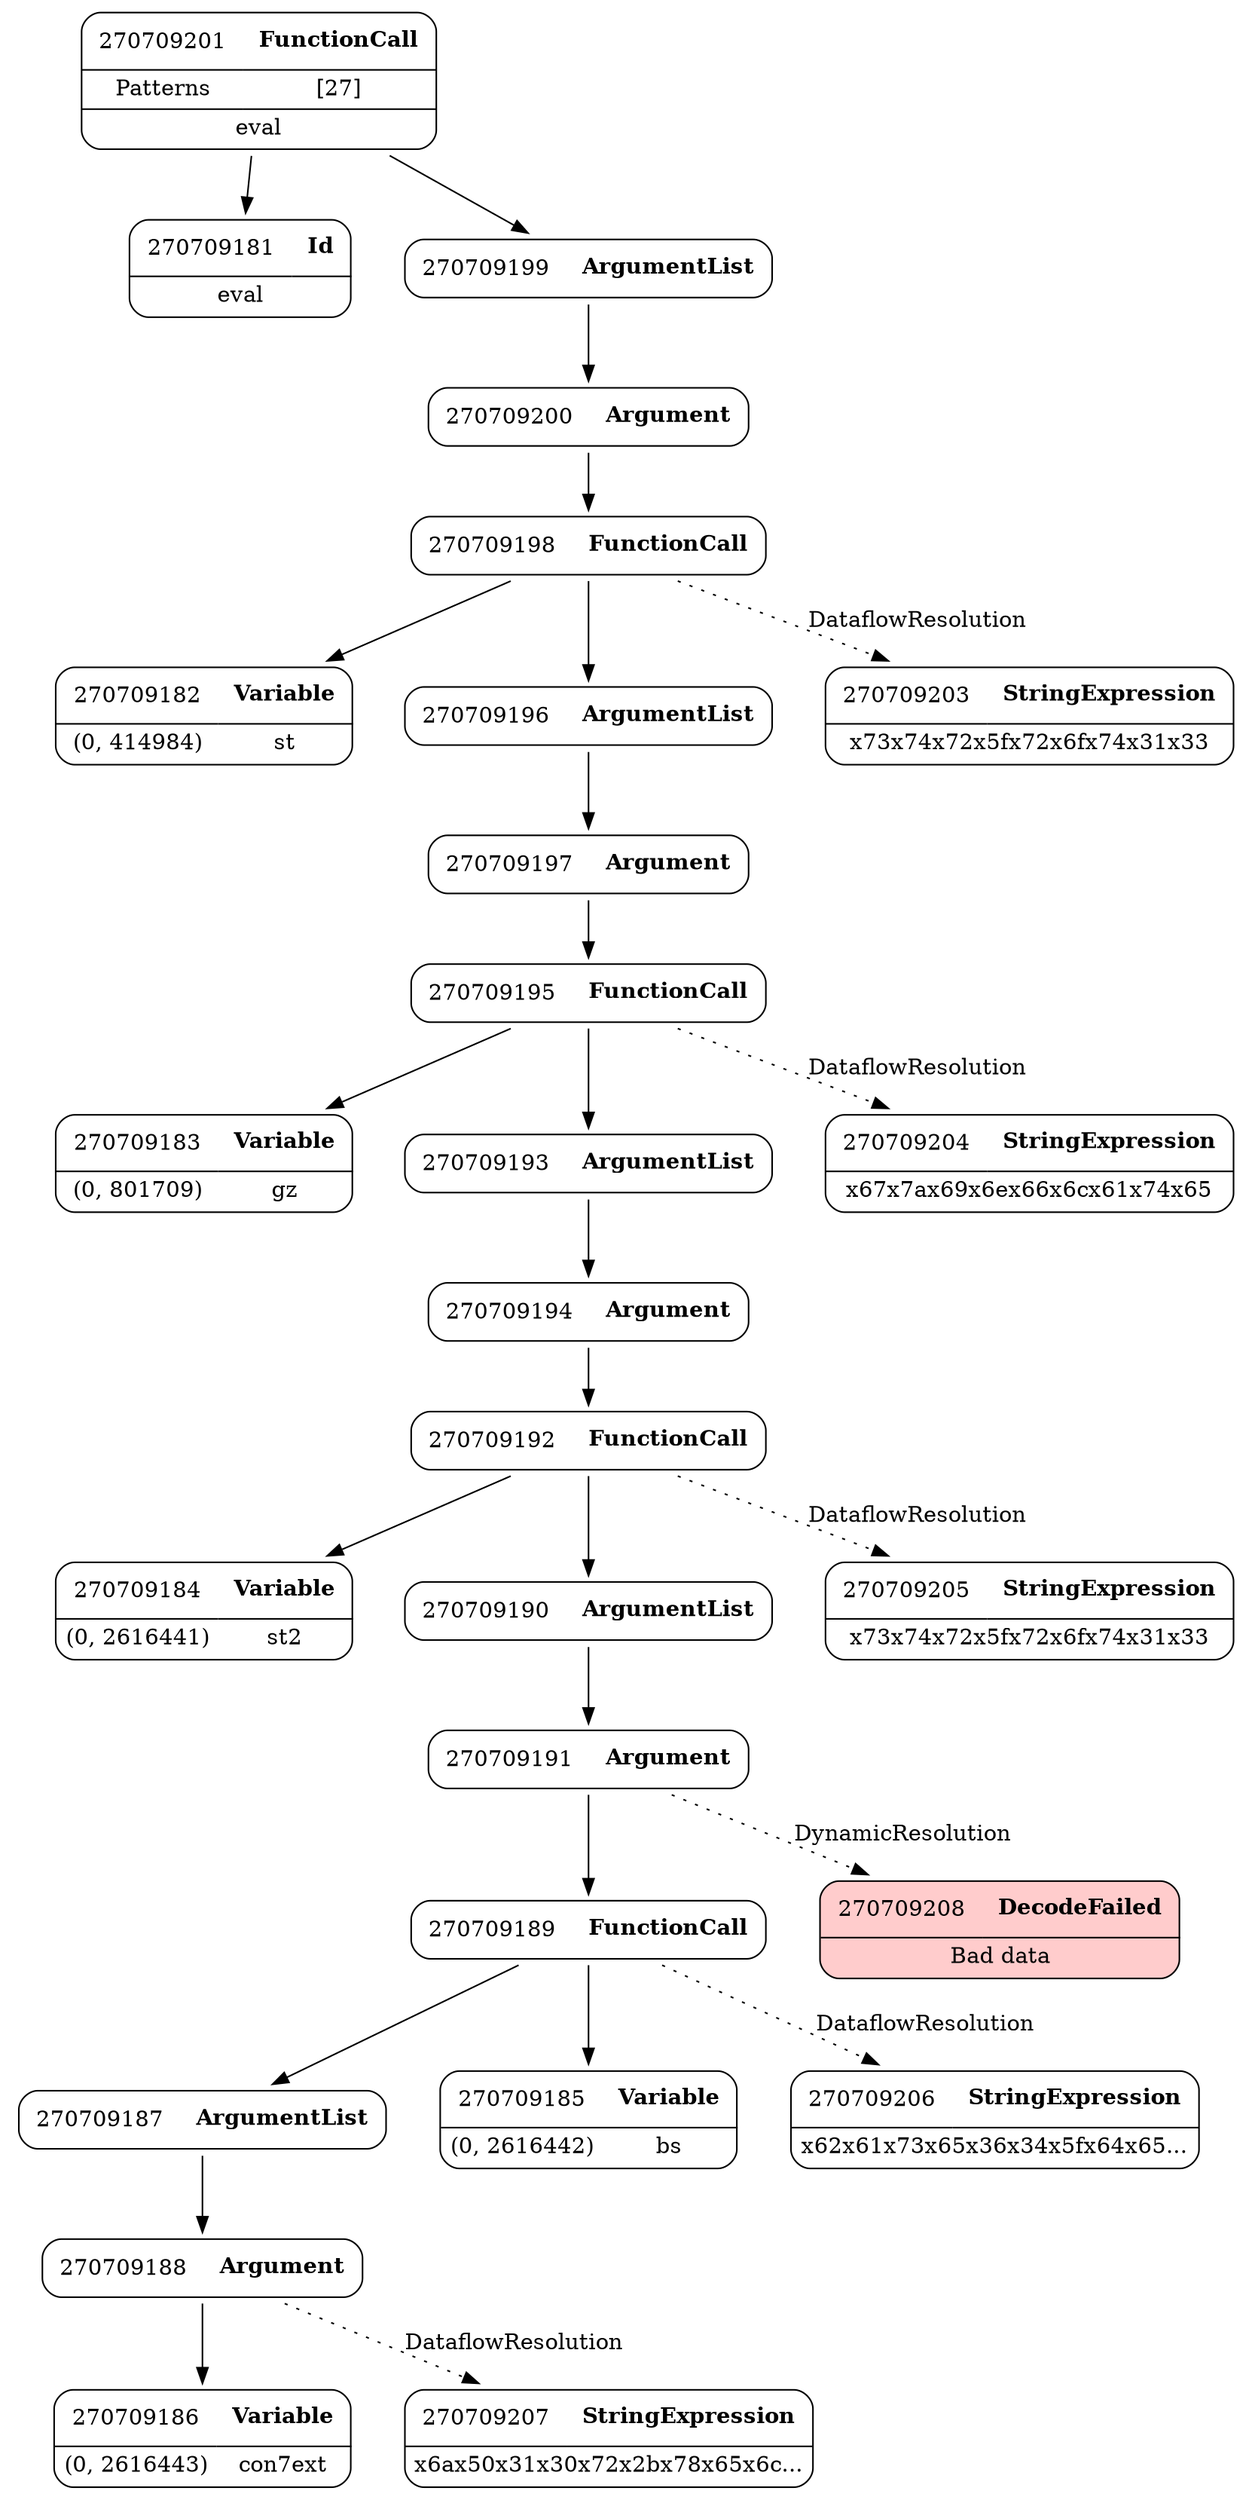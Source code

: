 digraph ast {
node [shape=none];
270709182 [label=<<TABLE border='1' cellspacing='0' cellpadding='10' style='rounded' ><TR><TD border='0'>270709182</TD><TD border='0'><B>Variable</B></TD></TR><HR/><TR><TD border='0' cellpadding='5'>(0, 414984)</TD><TD border='0' cellpadding='5'>st</TD></TR></TABLE>>];
270709183 [label=<<TABLE border='1' cellspacing='0' cellpadding='10' style='rounded' ><TR><TD border='0'>270709183</TD><TD border='0'><B>Variable</B></TD></TR><HR/><TR><TD border='0' cellpadding='5'>(0, 801709)</TD><TD border='0' cellpadding='5'>gz</TD></TR></TABLE>>];
270709181 [label=<<TABLE border='1' cellspacing='0' cellpadding='10' style='rounded' ><TR><TD border='0'>270709181</TD><TD border='0'><B>Id</B></TD></TR><HR/><TR><TD border='0' cellpadding='5' colspan='2'>eval</TD></TR></TABLE>>];
270709186 [label=<<TABLE border='1' cellspacing='0' cellpadding='10' style='rounded' ><TR><TD border='0'>270709186</TD><TD border='0'><B>Variable</B></TD></TR><HR/><TR><TD border='0' cellpadding='5'>(0, 2616443)</TD><TD border='0' cellpadding='5'>con7ext</TD></TR></TABLE>>];
270709187 [label=<<TABLE border='1' cellspacing='0' cellpadding='10' style='rounded' ><TR><TD border='0'>270709187</TD><TD border='0'><B>ArgumentList</B></TD></TR></TABLE>>];
270709187 -> 270709188 [weight=2];
270709184 [label=<<TABLE border='1' cellspacing='0' cellpadding='10' style='rounded' ><TR><TD border='0'>270709184</TD><TD border='0'><B>Variable</B></TD></TR><HR/><TR><TD border='0' cellpadding='5'>(0, 2616441)</TD><TD border='0' cellpadding='5'>st2</TD></TR></TABLE>>];
270709185 [label=<<TABLE border='1' cellspacing='0' cellpadding='10' style='rounded' ><TR><TD border='0'>270709185</TD><TD border='0'><B>Variable</B></TD></TR><HR/><TR><TD border='0' cellpadding='5'>(0, 2616442)</TD><TD border='0' cellpadding='5'>bs</TD></TR></TABLE>>];
270709190 [label=<<TABLE border='1' cellspacing='0' cellpadding='10' style='rounded' ><TR><TD border='0'>270709190</TD><TD border='0'><B>ArgumentList</B></TD></TR></TABLE>>];
270709190 -> 270709191 [weight=2];
270709191 [label=<<TABLE border='1' cellspacing='0' cellpadding='10' style='rounded' ><TR><TD border='0'>270709191</TD><TD border='0'><B>Argument</B></TD></TR></TABLE>>];
270709191 -> 270709189 [weight=2];
270709191 -> 270709208 [style=dotted,label=DynamicResolution];
270709188 [label=<<TABLE border='1' cellspacing='0' cellpadding='10' style='rounded' ><TR><TD border='0'>270709188</TD><TD border='0'><B>Argument</B></TD></TR></TABLE>>];
270709188 -> 270709186 [weight=2];
270709188 -> 270709207 [style=dotted,label=DataflowResolution];
270709189 [label=<<TABLE border='1' cellspacing='0' cellpadding='10' style='rounded' ><TR><TD border='0'>270709189</TD><TD border='0'><B>FunctionCall</B></TD></TR></TABLE>>];
270709189 -> 270709185 [weight=2];
270709189 -> 270709187 [weight=2];
270709189 -> 270709206 [style=dotted,label=DataflowResolution];
270709194 [label=<<TABLE border='1' cellspacing='0' cellpadding='10' style='rounded' ><TR><TD border='0'>270709194</TD><TD border='0'><B>Argument</B></TD></TR></TABLE>>];
270709194 -> 270709192 [weight=2];
270709195 [label=<<TABLE border='1' cellspacing='0' cellpadding='10' style='rounded' ><TR><TD border='0'>270709195</TD><TD border='0'><B>FunctionCall</B></TD></TR></TABLE>>];
270709195 -> 270709183 [weight=2];
270709195 -> 270709193 [weight=2];
270709195 -> 270709204 [style=dotted,label=DataflowResolution];
270709192 [label=<<TABLE border='1' cellspacing='0' cellpadding='10' style='rounded' ><TR><TD border='0'>270709192</TD><TD border='0'><B>FunctionCall</B></TD></TR></TABLE>>];
270709192 -> 270709184 [weight=2];
270709192 -> 270709190 [weight=2];
270709192 -> 270709205 [style=dotted,label=DataflowResolution];
270709193 [label=<<TABLE border='1' cellspacing='0' cellpadding='10' style='rounded' ><TR><TD border='0'>270709193</TD><TD border='0'><B>ArgumentList</B></TD></TR></TABLE>>];
270709193 -> 270709194 [weight=2];
270709198 [label=<<TABLE border='1' cellspacing='0' cellpadding='10' style='rounded' ><TR><TD border='0'>270709198</TD><TD border='0'><B>FunctionCall</B></TD></TR></TABLE>>];
270709198 -> 270709182 [weight=2];
270709198 -> 270709196 [weight=2];
270709198 -> 270709203 [style=dotted,label=DataflowResolution];
270709199 [label=<<TABLE border='1' cellspacing='0' cellpadding='10' style='rounded' ><TR><TD border='0'>270709199</TD><TD border='0'><B>ArgumentList</B></TD></TR></TABLE>>];
270709199 -> 270709200 [weight=2];
270709196 [label=<<TABLE border='1' cellspacing='0' cellpadding='10' style='rounded' ><TR><TD border='0'>270709196</TD><TD border='0'><B>ArgumentList</B></TD></TR></TABLE>>];
270709196 -> 270709197 [weight=2];
270709197 [label=<<TABLE border='1' cellspacing='0' cellpadding='10' style='rounded' ><TR><TD border='0'>270709197</TD><TD border='0'><B>Argument</B></TD></TR></TABLE>>];
270709197 -> 270709195 [weight=2];
270709203 [label=<<TABLE border='1' cellspacing='0' cellpadding='10' style='rounded' ><TR><TD border='0'>270709203</TD><TD border='0'><B>StringExpression</B></TD></TR><HR/><TR><TD border='0' cellpadding='5' colspan='2'>x73x74x72x5fx72x6fx74x31x33</TD></TR></TABLE>>];
270709200 [label=<<TABLE border='1' cellspacing='0' cellpadding='10' style='rounded' ><TR><TD border='0'>270709200</TD><TD border='0'><B>Argument</B></TD></TR></TABLE>>];
270709200 -> 270709198 [weight=2];
270709201 [label=<<TABLE border='1' cellspacing='0' cellpadding='10' style='rounded' ><TR><TD border='0'>270709201</TD><TD border='0'><B>FunctionCall</B></TD></TR><HR/><TR><TD border='0' cellpadding='5'>Patterns</TD><TD border='0' cellpadding='5'>[27]</TD></TR><HR/><TR><TD border='0' cellpadding='5' colspan='2'>eval</TD></TR></TABLE>>];
270709201 -> 270709181 [weight=2];
270709201 -> 270709199 [weight=2];
270709206 [label=<<TABLE border='1' cellspacing='0' cellpadding='10' style='rounded' ><TR><TD border='0'>270709206</TD><TD border='0'><B>StringExpression</B></TD></TR><HR/><TR><TD border='0' cellpadding='5' colspan='2'>x62x61x73x65x36x34x5fx64x65...</TD></TR></TABLE>>];
270709207 [label=<<TABLE border='1' cellspacing='0' cellpadding='10' style='rounded' ><TR><TD border='0'>270709207</TD><TD border='0'><B>StringExpression</B></TD></TR><HR/><TR><TD border='0' cellpadding='5' colspan='2'>x6ax50x31x30x72x2bx78x65x6c...</TD></TR></TABLE>>];
270709204 [label=<<TABLE border='1' cellspacing='0' cellpadding='10' style='rounded' ><TR><TD border='0'>270709204</TD><TD border='0'><B>StringExpression</B></TD></TR><HR/><TR><TD border='0' cellpadding='5' colspan='2'>x67x7ax69x6ex66x6cx61x74x65</TD></TR></TABLE>>];
270709205 [label=<<TABLE border='1' cellspacing='0' cellpadding='10' style='rounded' ><TR><TD border='0'>270709205</TD><TD border='0'><B>StringExpression</B></TD></TR><HR/><TR><TD border='0' cellpadding='5' colspan='2'>x73x74x72x5fx72x6fx74x31x33</TD></TR></TABLE>>];
270709208 [label=<<TABLE border='1' cellspacing='0' cellpadding='10' style='rounded' bgcolor='#FFCCCC' ><TR><TD border='0'>270709208</TD><TD border='0'><B>DecodeFailed</B></TD></TR><HR/><TR><TD border='0' cellpadding='5' colspan='2'>Bad data</TD></TR></TABLE>>];
}

